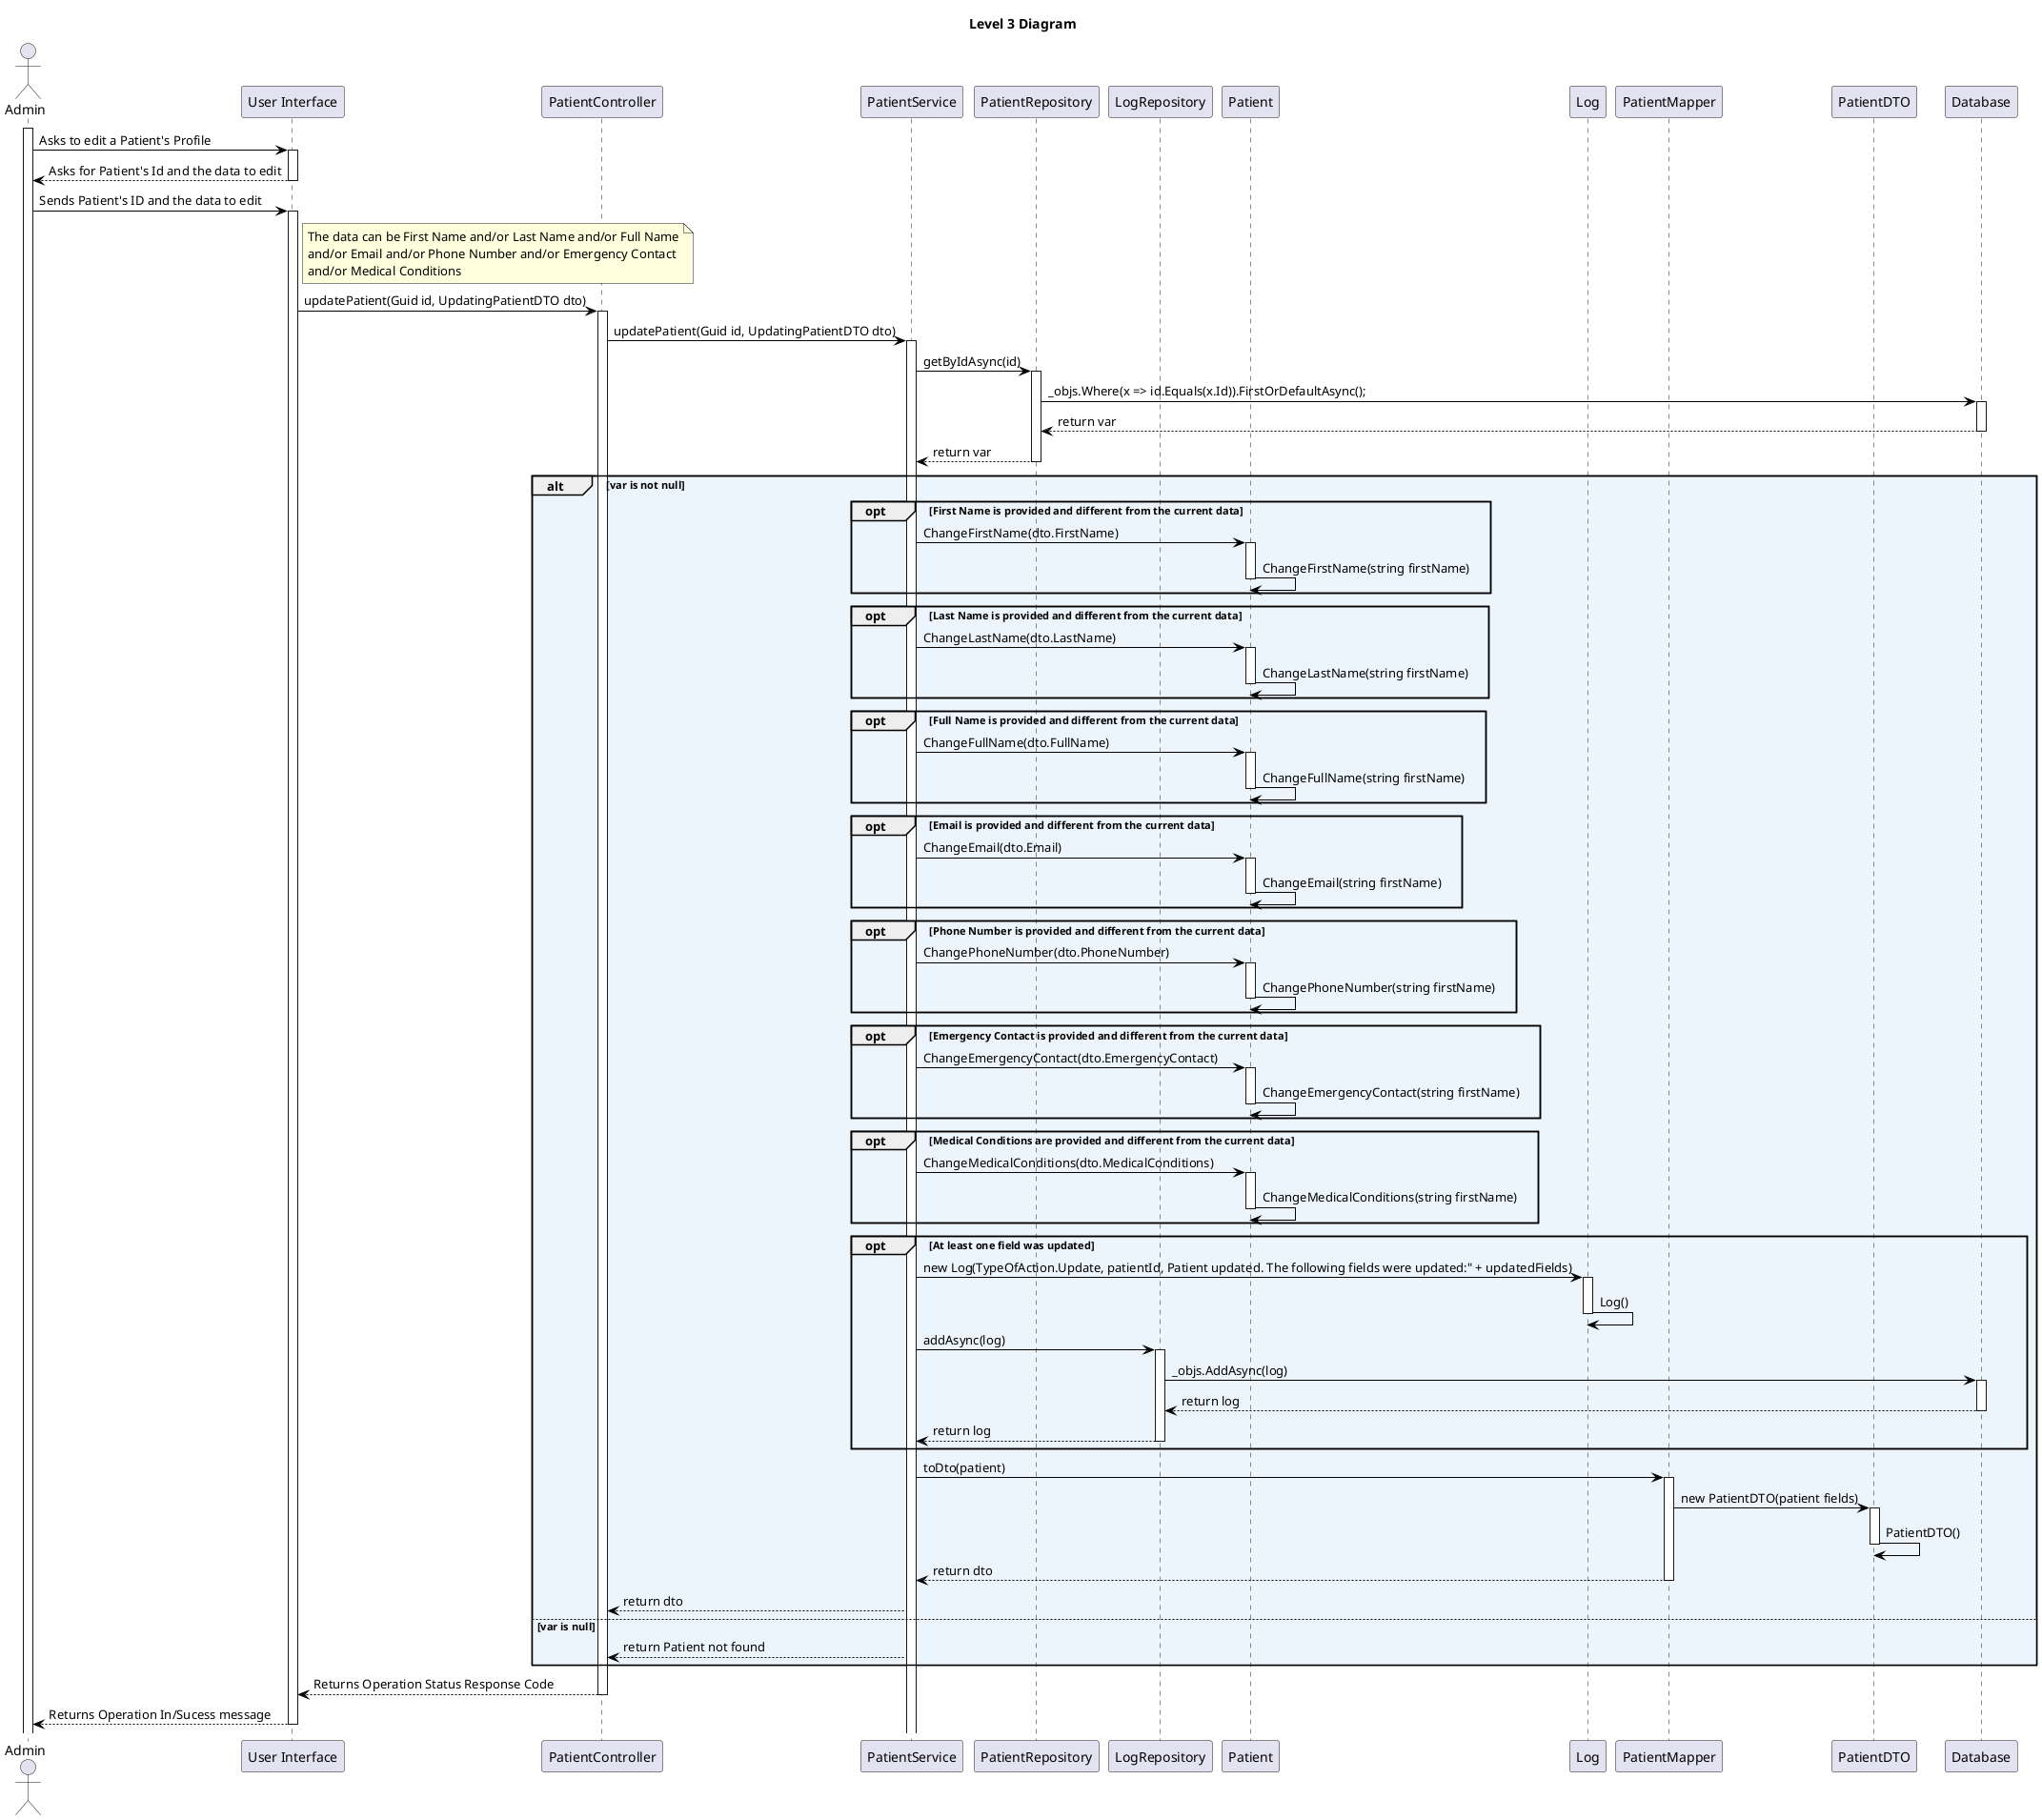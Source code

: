 @startuml level_3

title Level 3 Diagram

hide empty members
'skinparam Linetype ortho

skinparam class {
    BackgroundColor<<valueObject>> #D6EAF8
    BackgroundColor<<root>> #FDEBD0
    BackgroundColor<<service>> #D1F2EB
    BackgroundColor #FEF9E7
    ArrowColor Black
}

skinparam package {
    BackgroundColor #EBF5FB
}

actor Admin as A
participant "User Interface" AS UI
participant "PatientController" AS C
participant "PatientService" AS S
participant "PatientRepository" AS R
participant "LogRepository" AS LR
participant "Patient" AS P
participant "Log" AS L
participant "PatientMapper" AS M
participant "PatientDTO" AS D
participant "Database" AS DB

activate A
A -> UI: Asks to edit a Patient's Profile
activate UI
UI --> A: Asks for Patient's Id and the data to edit
deactivate UI
A -> UI: Sends Patient's ID and the data to edit
note right of UI: The data can be First Name and/or Last Name and/or Full Name\nand/or Email and/or Phone Number and/or Emergency Contact\nand/or Medical Conditions
activate UI
UI -> C: updatePatient(Guid id, UpdatingPatientDTO dto)
activate C
C -> S: updatePatient(Guid id, UpdatingPatientDTO dto)
activate S
S -> R: getByIdAsync(id)
activate R
R -> DB: _objs.Where(x => id.Equals(x.Id)).FirstOrDefaultAsync();
activate DB
DB --> R: return var
deactivate DB
R --> S: return var
deactivate R
alt var is not null
    opt First Name is provided and different from the current data
        S -> P: ChangeFirstName(dto.FirstName)
        activate P
        P -> P: ChangeFirstName(string firstName)
        deactivate P
    end
    opt Last Name is provided and different from the current data
        S -> P: ChangeLastName(dto.LastName)
        activate P
        P -> P: ChangeLastName(string firstName)
        deactivate P
    end
    opt Full Name is provided and different from the current data
        S -> P: ChangeFullName(dto.FullName)
        activate P
        P -> P: ChangeFullName(string firstName)
        deactivate P
    end
    opt Email is provided and different from the current data
        S -> P: ChangeEmail(dto.Email)
        activate P
        P -> P: ChangeEmail(string firstName)
        deactivate P
    end
    opt Phone Number is provided and different from the current data
        S -> P: ChangePhoneNumber(dto.PhoneNumber)
        activate P
        P -> P: ChangePhoneNumber(string firstName)
        deactivate P
    end
    opt Emergency Contact is provided and different from the current data
        S -> P: ChangeEmergencyContact(dto.EmergencyContact)
        activate P
        P -> P: ChangeEmergencyContact(string firstName)
        deactivate P
    end
    opt Medical Conditions are provided and different from the current data
        S -> P: ChangeMedicalConditions(dto.MedicalConditions)
        activate P
        P -> P: ChangeMedicalConditions(string firstName)
        deactivate P
    end
    opt At least one field was updated
        S -> L: new Log(TypeOfAction.Update, patientId, Patient updated. The following fields were updated:" + updatedFields)
        activate L
        L -> L: Log()
        deactivate L
        S -> LR: addAsync(log)
        activate LR
        LR -> DB: _objs.AddAsync(log)
        activate DB
        DB --> LR: return log
        deactivate DB
        LR --> S: return log
        deactivate LR
    end
    S -> M: toDto(patient)
    activate M
    M -> D: new PatientDTO(patient fields)
    activate D
    D -> D: PatientDTO()
    deactivate D
    M --> S: return dto
    deactivate M
    S --> C: return dto
else var is null
    S --> C: return Patient not found
end
C --> UI: Returns Operation Status Response Code
deactivate C
UI --> A: Returns Operation In/Sucess message
deactivate UI

@enduml